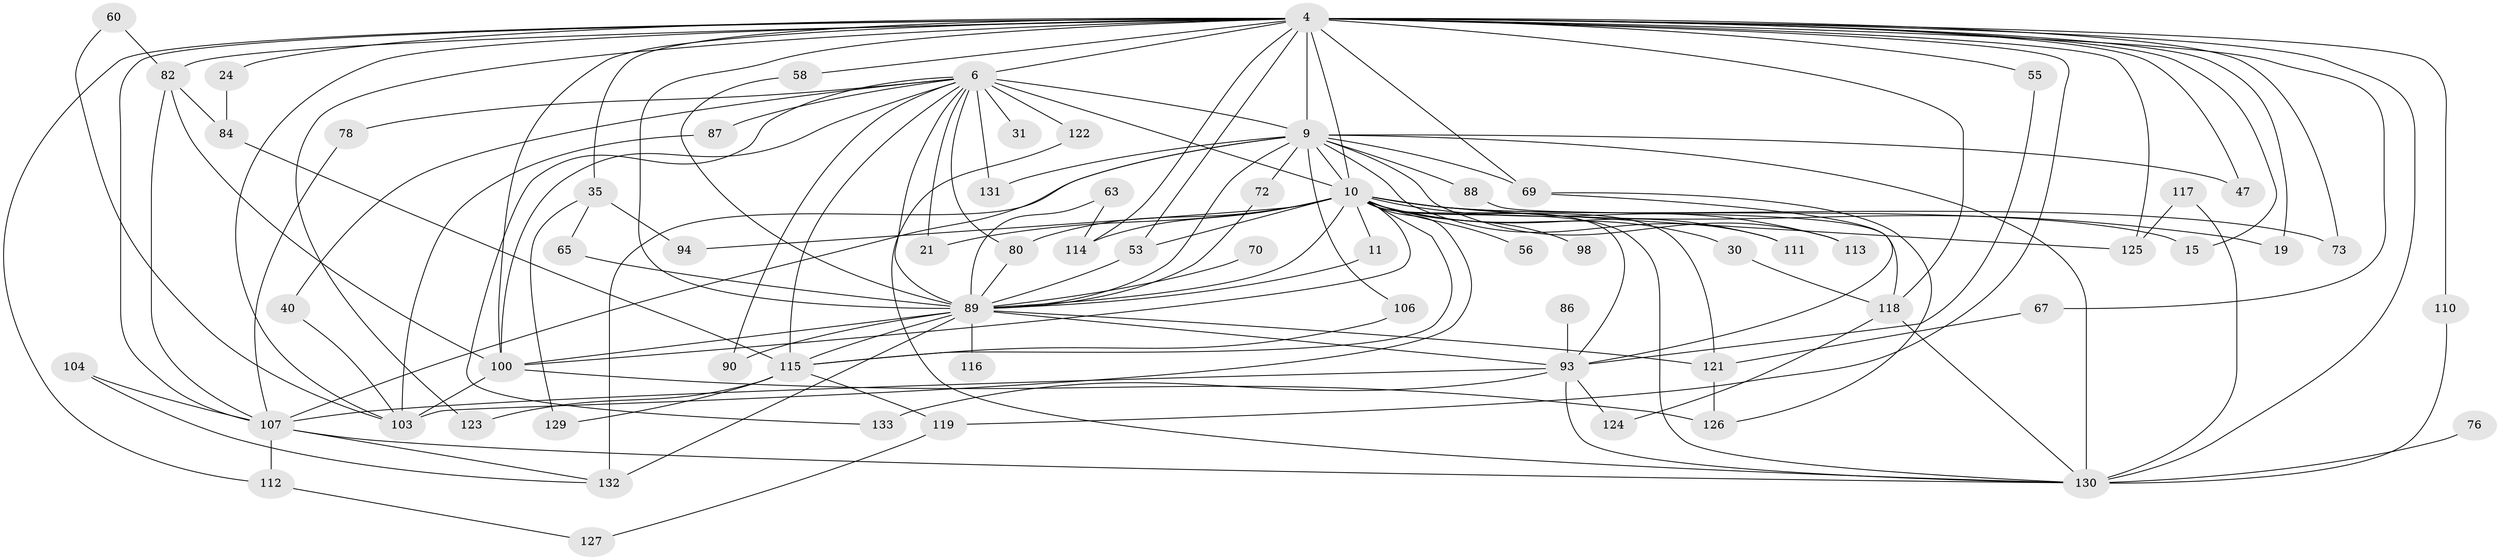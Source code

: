 // original degree distribution, {27: 0.007518796992481203, 22: 0.015037593984962405, 28: 0.007518796992481203, 16: 0.007518796992481203, 19: 0.007518796992481203, 25: 0.007518796992481203, 29: 0.007518796992481203, 17: 0.007518796992481203, 20: 0.007518796992481203, 2: 0.5263157894736842, 9: 0.007518796992481203, 3: 0.20300751879699247, 12: 0.007518796992481203, 5: 0.07518796992481203, 8: 0.007518796992481203, 4: 0.08270676691729323, 6: 0.007518796992481203, 7: 0.007518796992481203}
// Generated by graph-tools (version 1.1) at 2025/46/03/04/25 21:46:37]
// undirected, 66 vertices, 138 edges
graph export_dot {
graph [start="1"]
  node [color=gray90,style=filled];
  4 [super="+1"];
  6 [super="+5"];
  9 [super="+7"];
  10 [super="+8"];
  11;
  15;
  19;
  21;
  24;
  30;
  31;
  35;
  40;
  47;
  53 [super="+34+43"];
  55;
  56;
  58;
  60;
  63;
  65;
  67;
  69 [super="+64"];
  70;
  72;
  73;
  76;
  78;
  80 [super="+41+36"];
  82 [super="+42"];
  84 [super="+44"];
  86;
  87;
  88;
  89 [super="+23+3"];
  90;
  93 [super="+62+77+66"];
  94;
  98;
  100 [super="+97+96"];
  103 [super="+48+16"];
  104;
  106;
  107 [super="+27+28+99"];
  110;
  111;
  112 [super="+101"];
  113;
  114 [super="+32"];
  115 [super="+39+71+33"];
  116;
  117;
  118 [super="+29+61"];
  119 [super="+68"];
  121 [super="+20"];
  122 [super="+49"];
  123;
  124;
  125 [super="+81+95"];
  126 [super="+91"];
  127;
  129;
  130 [super="+92+120+108+18"];
  131 [super="+13"];
  132 [super="+38+128"];
  133;
  4 -- 6 [weight=4];
  4 -- 9 [weight=4];
  4 -- 10 [weight=4];
  4 -- 15;
  4 -- 19;
  4 -- 24 [weight=2];
  4 -- 35 [weight=2];
  4 -- 47;
  4 -- 55;
  4 -- 58;
  4 -- 73;
  4 -- 110;
  4 -- 123;
  4 -- 125 [weight=2];
  4 -- 67;
  4 -- 69 [weight=3];
  4 -- 82 [weight=3];
  4 -- 107 [weight=3];
  4 -- 118 [weight=4];
  4 -- 119 [weight=2];
  4 -- 114;
  4 -- 89 [weight=5];
  4 -- 53;
  4 -- 112;
  4 -- 103;
  4 -- 130;
  4 -- 100;
  6 -- 9 [weight=4];
  6 -- 10 [weight=4];
  6 -- 21;
  6 -- 31 [weight=2];
  6 -- 78;
  6 -- 87;
  6 -- 90;
  6 -- 133;
  6 -- 131 [weight=2];
  6 -- 80 [weight=2];
  6 -- 40;
  6 -- 122 [weight=2];
  6 -- 89 [weight=4];
  6 -- 115;
  6 -- 100 [weight=2];
  9 -- 10 [weight=4];
  9 -- 88;
  9 -- 131;
  9 -- 72;
  9 -- 106;
  9 -- 47;
  9 -- 111;
  9 -- 113;
  9 -- 69 [weight=2];
  9 -- 132 [weight=2];
  9 -- 107 [weight=3];
  9 -- 89 [weight=5];
  9 -- 130 [weight=9];
  10 -- 30;
  10 -- 56 [weight=2];
  10 -- 94;
  10 -- 98 [weight=2];
  10 -- 11;
  10 -- 73;
  10 -- 15;
  10 -- 19;
  10 -- 21;
  10 -- 111;
  10 -- 113;
  10 -- 114 [weight=2];
  10 -- 121;
  10 -- 125 [weight=2];
  10 -- 53 [weight=2];
  10 -- 89 [weight=4];
  10 -- 80;
  10 -- 115;
  10 -- 103 [weight=3];
  10 -- 130 [weight=3];
  10 -- 93 [weight=2];
  10 -- 100;
  11 -- 89;
  24 -- 84;
  30 -- 118;
  35 -- 65;
  35 -- 94;
  35 -- 129;
  40 -- 103;
  53 -- 89;
  55 -- 93;
  58 -- 89;
  60 -- 82;
  60 -- 103;
  63 -- 114;
  63 -- 89;
  65 -- 89;
  67 -- 121;
  69 -- 126;
  69 -- 93;
  70 -- 89 [weight=2];
  72 -- 89;
  76 -- 130 [weight=2];
  78 -- 107;
  80 -- 89;
  82 -- 100;
  82 -- 107;
  82 -- 84;
  84 -- 115;
  86 -- 93;
  87 -- 103;
  88 -- 118;
  89 -- 132 [weight=3];
  89 -- 90;
  89 -- 121 [weight=2];
  89 -- 116;
  89 -- 115 [weight=3];
  89 -- 93 [weight=3];
  89 -- 100 [weight=2];
  93 -- 124;
  93 -- 130 [weight=2];
  93 -- 133;
  93 -- 107;
  100 -- 103;
  100 -- 126;
  104 -- 132;
  104 -- 107;
  106 -- 115;
  107 -- 112 [weight=2];
  107 -- 132;
  107 -- 130;
  110 -- 130;
  112 -- 127;
  115 -- 123;
  115 -- 129;
  115 -- 119;
  117 -- 125;
  117 -- 130;
  118 -- 124;
  118 -- 130;
  119 -- 127;
  121 -- 126;
  122 -- 130;
}
